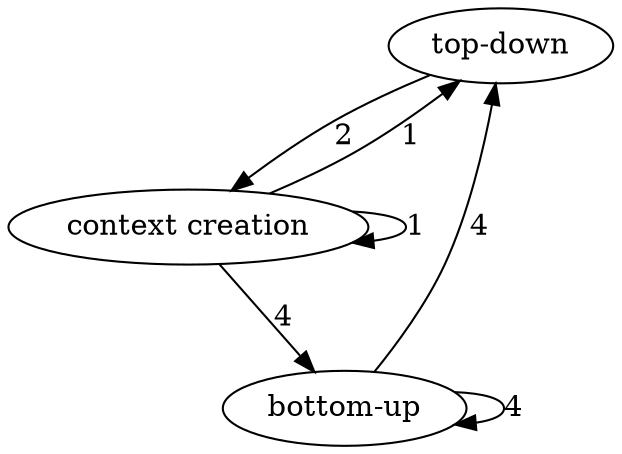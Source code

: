 digraph  {
"top-down";
"context creation";
"bottom-up";
"top-down" -> "context creation"  [weight=2, label=2];
"context creation" -> "top-down"  [weight=1, label=1];
"context creation" -> "context creation"  [weight=1, label=1];
"context creation" -> "bottom-up"  [weight=4, label=4];
"bottom-up" -> "top-down"  [weight=4, label=4];
"bottom-up" -> "bottom-up"  [weight=4, label=4];
}
